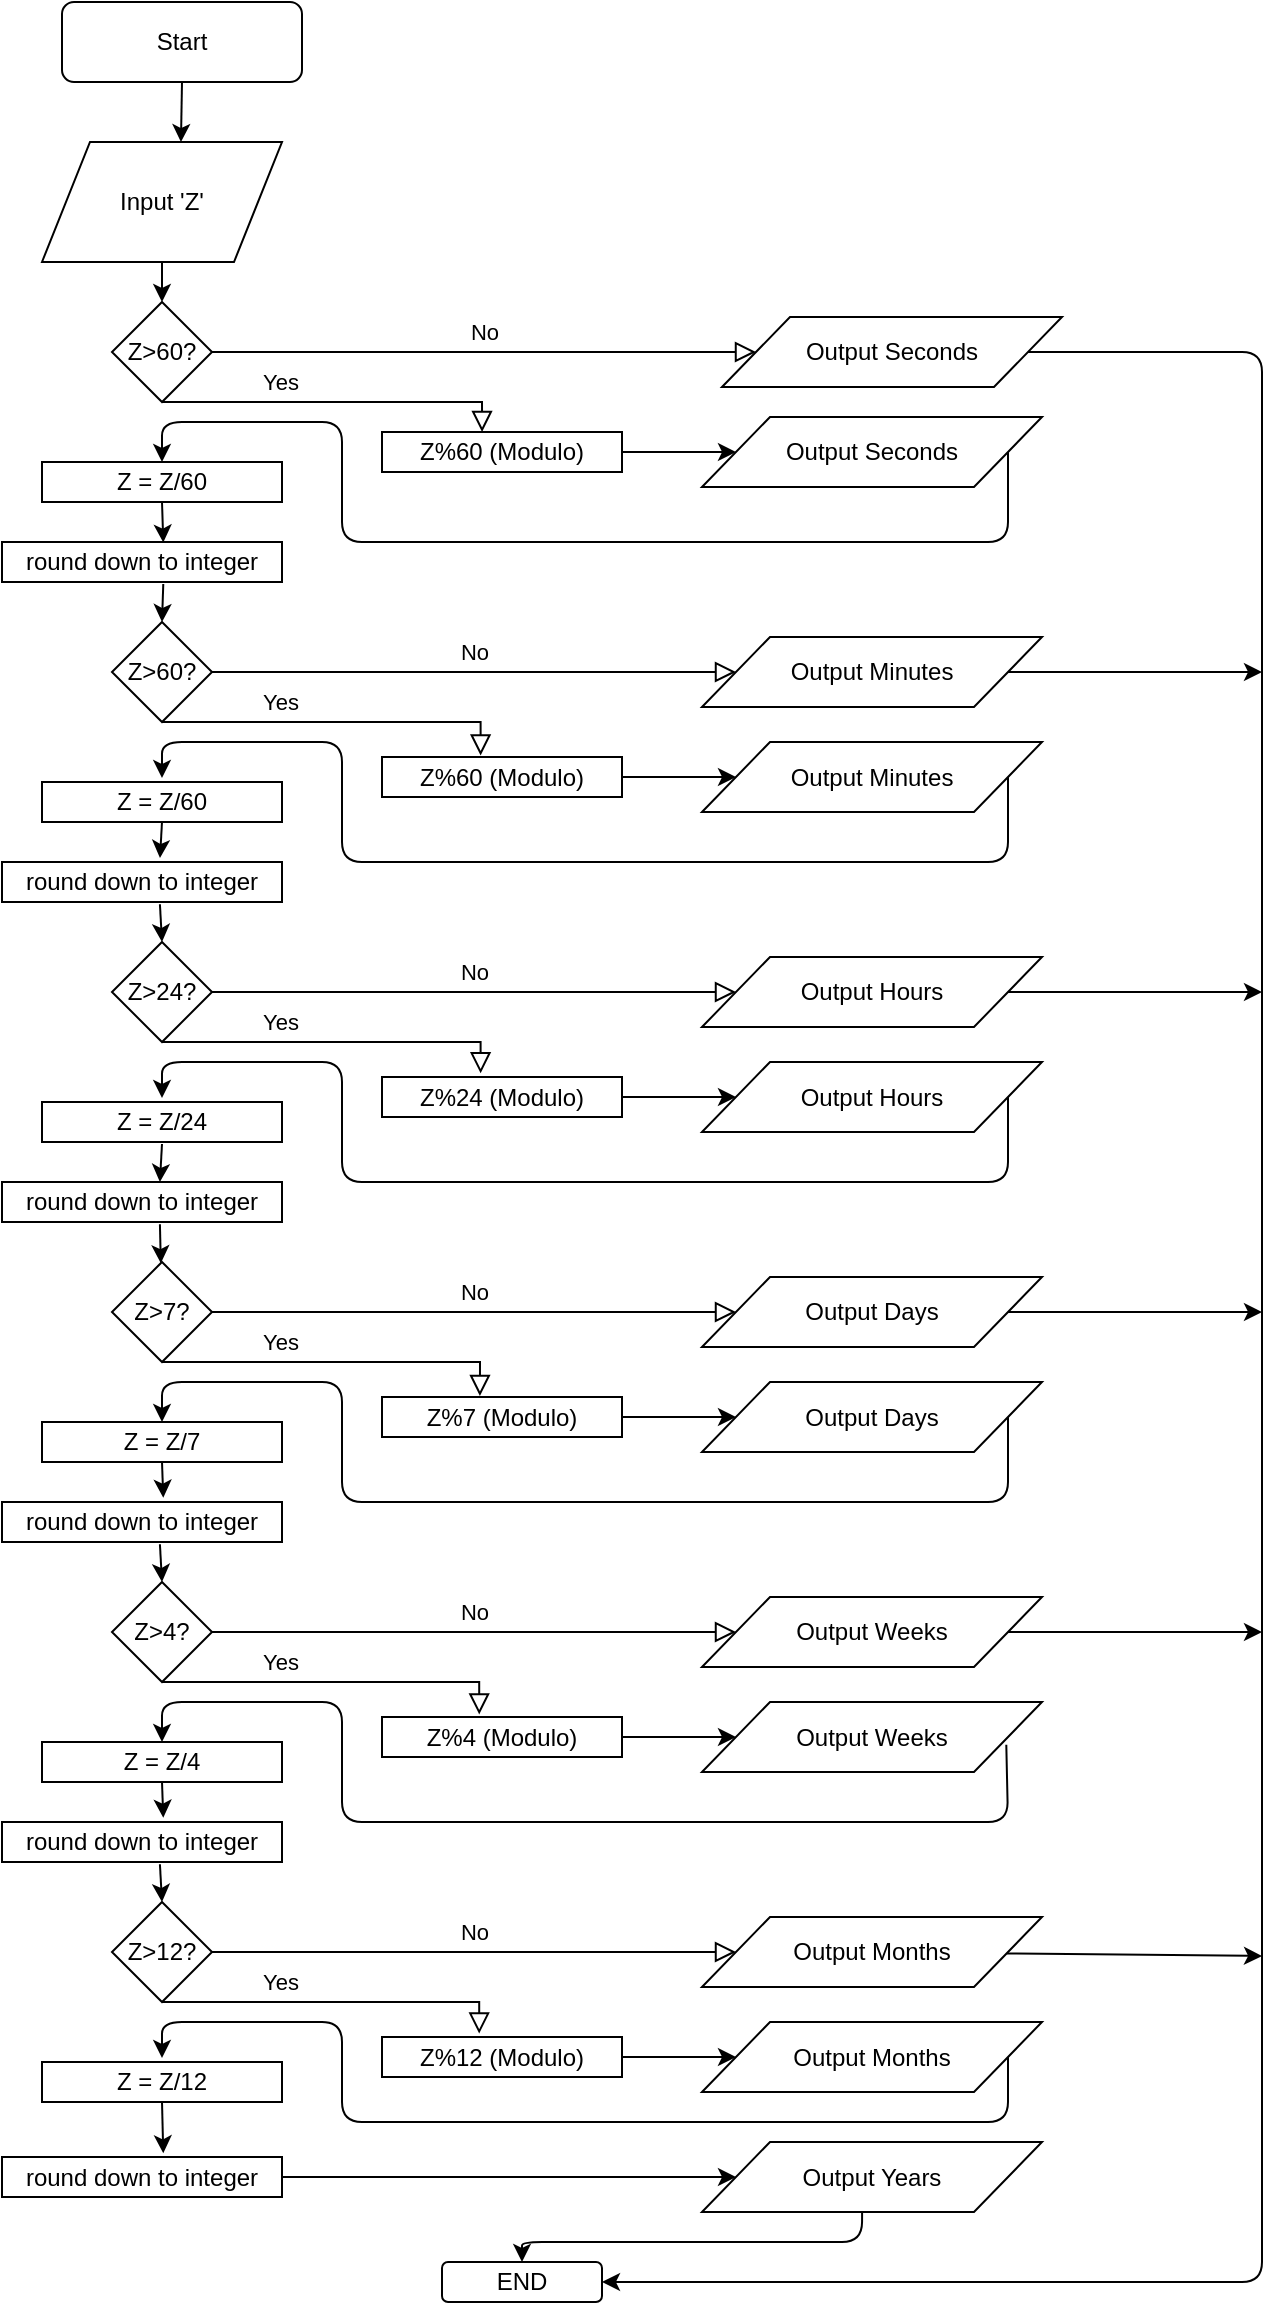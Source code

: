 <mxfile version="13.1.3" type="device"><diagram id="C5RBs43oDa-KdzZeNtuy" name="Page-1"><mxGraphModel dx="712" dy="637" grid="1" gridSize="10" guides="1" tooltips="1" connect="1" arrows="1" fold="1" page="1" pageScale="1" pageWidth="827" pageHeight="1169" math="0" shadow="0"><root><mxCell id="WIyWlLk6GJQsqaUBKTNV-0"/><mxCell id="WIyWlLk6GJQsqaUBKTNV-1" parent="WIyWlLk6GJQsqaUBKTNV-0"/><mxCell id="WIyWlLk6GJQsqaUBKTNV-3" value="Start" style="rounded=1;whiteSpace=wrap;html=1;fontSize=12;glass=0;strokeWidth=1;shadow=0;" parent="WIyWlLk6GJQsqaUBKTNV-1" vertex="1"><mxGeometry x="120" y="10" width="120" height="40" as="geometry"/></mxCell><mxCell id="YqnQ8msq7XzvJthsSd8H-0" value="Input 'Z'" style="shape=parallelogram;perimeter=parallelogramPerimeter;whiteSpace=wrap;html=1;" parent="WIyWlLk6GJQsqaUBKTNV-1" vertex="1"><mxGeometry x="110" y="80" width="120" height="60" as="geometry"/></mxCell><mxCell id="YqnQ8msq7XzvJthsSd8H-1" value="" style="endArrow=classic;html=1;exitX=0.5;exitY=1;exitDx=0;exitDy=0;entryX=0.579;entryY=0;entryDx=0;entryDy=0;entryPerimeter=0;" parent="WIyWlLk6GJQsqaUBKTNV-1" source="WIyWlLk6GJQsqaUBKTNV-3" target="YqnQ8msq7XzvJthsSd8H-0" edge="1"><mxGeometry width="50" height="50" relative="1" as="geometry"><mxPoint x="260" y="300" as="sourcePoint"/><mxPoint x="310" y="250" as="targetPoint"/></mxGeometry></mxCell><mxCell id="YqnQ8msq7XzvJthsSd8H-2" value="Z = Z/60" style="rounded=0;whiteSpace=wrap;html=1;" parent="WIyWlLk6GJQsqaUBKTNV-1" vertex="1"><mxGeometry x="110" y="240" width="120" height="20" as="geometry"/></mxCell><mxCell id="YqnQ8msq7XzvJthsSd8H-8" value="Z&amp;gt;60?" style="rhombus;whiteSpace=wrap;html=1;" parent="WIyWlLk6GJQsqaUBKTNV-1" vertex="1"><mxGeometry x="145" y="160" width="50" height="50" as="geometry"/></mxCell><mxCell id="YqnQ8msq7XzvJthsSd8H-45" value="Z%60 (Modulo)" style="rounded=0;whiteSpace=wrap;html=1;" parent="WIyWlLk6GJQsqaUBKTNV-1" vertex="1"><mxGeometry x="280" y="225" width="120" height="20" as="geometry"/></mxCell><mxCell id="YqnQ8msq7XzvJthsSd8H-48" value="" style="endArrow=classic;html=1;exitX=1;exitY=0.5;exitDx=0;exitDy=0;entryX=0;entryY=0.5;entryDx=0;entryDy=0;" parent="WIyWlLk6GJQsqaUBKTNV-1" source="YqnQ8msq7XzvJthsSd8H-45" target="YqnQ8msq7XzvJthsSd8H-153" edge="1"><mxGeometry width="50" height="50" relative="1" as="geometry"><mxPoint x="260" y="277.5" as="sourcePoint"/><mxPoint x="440" y="227.5" as="targetPoint"/></mxGeometry></mxCell><mxCell id="YqnQ8msq7XzvJthsSd8H-49" value="round down to integer" style="rounded=0;whiteSpace=wrap;html=1;" parent="WIyWlLk6GJQsqaUBKTNV-1" vertex="1"><mxGeometry x="90" y="280" width="140" height="20" as="geometry"/></mxCell><mxCell id="YqnQ8msq7XzvJthsSd8H-50" style="edgeStyle=orthogonalEdgeStyle;rounded=0;orthogonalLoop=1;jettySize=auto;html=1;exitX=0.5;exitY=1;exitDx=0;exitDy=0;" parent="WIyWlLk6GJQsqaUBKTNV-1" source="YqnQ8msq7XzvJthsSd8H-49" target="YqnQ8msq7XzvJthsSd8H-49" edge="1"><mxGeometry relative="1" as="geometry"/></mxCell><mxCell id="YqnQ8msq7XzvJthsSd8H-51" value="" style="endArrow=classic;html=1;exitX=0.5;exitY=1;exitDx=0;exitDy=0;" parent="WIyWlLk6GJQsqaUBKTNV-1" source="YqnQ8msq7XzvJthsSd8H-0" target="YqnQ8msq7XzvJthsSd8H-8" edge="1"><mxGeometry width="50" height="50" relative="1" as="geometry"><mxPoint x="260" y="270" as="sourcePoint"/><mxPoint x="310" y="220" as="targetPoint"/></mxGeometry></mxCell><mxCell id="YqnQ8msq7XzvJthsSd8H-52" value="" style="endArrow=classic;html=1;exitX=0.5;exitY=1;exitDx=0;exitDy=0;entryX=0.576;entryY=0.014;entryDx=0;entryDy=0;entryPerimeter=0;" parent="WIyWlLk6GJQsqaUBKTNV-1" source="YqnQ8msq7XzvJthsSd8H-2" target="YqnQ8msq7XzvJthsSd8H-49" edge="1"><mxGeometry width="50" height="50" relative="1" as="geometry"><mxPoint x="260" y="240" as="sourcePoint"/><mxPoint x="310" y="190" as="targetPoint"/></mxGeometry></mxCell><mxCell id="YqnQ8msq7XzvJthsSd8H-53" value="No" style="edgeStyle=orthogonalEdgeStyle;rounded=0;html=1;jettySize=auto;orthogonalLoop=1;fontSize=11;endArrow=block;endFill=0;endSize=8;strokeWidth=1;shadow=0;labelBackgroundColor=none;exitX=1;exitY=0.5;exitDx=0;exitDy=0;entryX=0;entryY=0.5;entryDx=0;entryDy=0;" parent="WIyWlLk6GJQsqaUBKTNV-1" source="YqnQ8msq7XzvJthsSd8H-8" target="YqnQ8msq7XzvJthsSd8H-150" edge="1"><mxGeometry y="10" relative="1" as="geometry"><mxPoint as="offset"/><mxPoint x="200" y="185" as="sourcePoint"/><mxPoint x="440" y="185" as="targetPoint"/></mxGeometry></mxCell><mxCell id="YqnQ8msq7XzvJthsSd8H-54" value="Z&amp;gt;60?" style="rhombus;whiteSpace=wrap;html=1;" parent="WIyWlLk6GJQsqaUBKTNV-1" vertex="1"><mxGeometry x="145" y="320" width="50" height="50" as="geometry"/></mxCell><mxCell id="YqnQ8msq7XzvJthsSd8H-55" value="" style="endArrow=classic;html=1;exitX=0.576;exitY=1.05;exitDx=0;exitDy=0;exitPerimeter=0;entryX=0.5;entryY=0;entryDx=0;entryDy=0;" parent="WIyWlLk6GJQsqaUBKTNV-1" source="YqnQ8msq7XzvJthsSd8H-49" target="YqnQ8msq7XzvJthsSd8H-54" edge="1"><mxGeometry width="50" height="50" relative="1" as="geometry"><mxPoint x="200" y="480" as="sourcePoint"/><mxPoint x="250" y="430" as="targetPoint"/></mxGeometry></mxCell><mxCell id="YqnQ8msq7XzvJthsSd8H-56" value="Z = Z/60" style="rounded=0;whiteSpace=wrap;html=1;" parent="WIyWlLk6GJQsqaUBKTNV-1" vertex="1"><mxGeometry x="110" y="400" width="120" height="20" as="geometry"/></mxCell><mxCell id="YqnQ8msq7XzvJthsSd8H-61" value="No" style="edgeStyle=orthogonalEdgeStyle;rounded=0;html=1;jettySize=auto;orthogonalLoop=1;fontSize=11;endArrow=block;endFill=0;endSize=8;strokeWidth=1;shadow=0;labelBackgroundColor=none;entryX=0;entryY=0.5;entryDx=0;entryDy=0;exitX=1;exitY=0.5;exitDx=0;exitDy=0;" parent="WIyWlLk6GJQsqaUBKTNV-1" source="YqnQ8msq7XzvJthsSd8H-54" target="YqnQ8msq7XzvJthsSd8H-155" edge="1"><mxGeometry y="10" relative="1" as="geometry"><mxPoint as="offset"/><mxPoint x="200" y="345" as="sourcePoint"/><mxPoint x="440" y="345" as="targetPoint"/></mxGeometry></mxCell><mxCell id="YqnQ8msq7XzvJthsSd8H-67" value="Z%60 (Modulo)" style="rounded=0;whiteSpace=wrap;html=1;" parent="WIyWlLk6GJQsqaUBKTNV-1" vertex="1"><mxGeometry x="280" y="387.5" width="120" height="20" as="geometry"/></mxCell><mxCell id="YqnQ8msq7XzvJthsSd8H-69" value="" style="endArrow=classic;html=1;exitX=1;exitY=0.5;exitDx=0;exitDy=0;entryX=0;entryY=0.5;entryDx=0;entryDy=0;" parent="WIyWlLk6GJQsqaUBKTNV-1" source="YqnQ8msq7XzvJthsSd8H-67" target="YqnQ8msq7XzvJthsSd8H-156" edge="1"><mxGeometry width="50" height="50" relative="1" as="geometry"><mxPoint x="260" y="447.5" as="sourcePoint"/><mxPoint x="440" y="397.5" as="targetPoint"/></mxGeometry></mxCell><mxCell id="YqnQ8msq7XzvJthsSd8H-70" value="Z&amp;gt;24?" style="rhombus;whiteSpace=wrap;html=1;" parent="WIyWlLk6GJQsqaUBKTNV-1" vertex="1"><mxGeometry x="145" y="480" width="50" height="50" as="geometry"/></mxCell><mxCell id="YqnQ8msq7XzvJthsSd8H-71" value="" style="endArrow=classic;html=1;exitX=0.5;exitY=1;exitDx=0;exitDy=0;" parent="WIyWlLk6GJQsqaUBKTNV-1" source="YqnQ8msq7XzvJthsSd8H-56" edge="1"><mxGeometry width="50" height="50" relative="1" as="geometry"><mxPoint x="170" y="430" as="sourcePoint"/><mxPoint x="169" y="438" as="targetPoint"/></mxGeometry></mxCell><mxCell id="YqnQ8msq7XzvJthsSd8H-74" value="No" style="edgeStyle=orthogonalEdgeStyle;rounded=0;html=1;jettySize=auto;orthogonalLoop=1;fontSize=11;endArrow=block;endFill=0;endSize=8;strokeWidth=1;shadow=0;labelBackgroundColor=none;entryX=0;entryY=0.5;entryDx=0;entryDy=0;exitX=1;exitY=0.5;exitDx=0;exitDy=0;" parent="WIyWlLk6GJQsqaUBKTNV-1" source="YqnQ8msq7XzvJthsSd8H-70" target="YqnQ8msq7XzvJthsSd8H-158" edge="1"><mxGeometry y="10" relative="1" as="geometry"><mxPoint as="offset"/><mxPoint x="210" y="505" as="sourcePoint"/><mxPoint x="440" y="505" as="targetPoint"/></mxGeometry></mxCell><mxCell id="YqnQ8msq7XzvJthsSd8H-75" value="Z = Z/24" style="rounded=0;whiteSpace=wrap;html=1;" parent="WIyWlLk6GJQsqaUBKTNV-1" vertex="1"><mxGeometry x="110" y="560" width="120" height="20" as="geometry"/></mxCell><mxCell id="YqnQ8msq7XzvJthsSd8H-80" value="Z%24 (Modulo)" style="rounded=0;whiteSpace=wrap;html=1;" parent="WIyWlLk6GJQsqaUBKTNV-1" vertex="1"><mxGeometry x="280" y="547.5" width="120" height="20" as="geometry"/></mxCell><mxCell id="YqnQ8msq7XzvJthsSd8H-82" value="" style="endArrow=classic;html=1;exitX=1;exitY=0.5;exitDx=0;exitDy=0;entryX=0;entryY=0.5;entryDx=0;entryDy=0;" parent="WIyWlLk6GJQsqaUBKTNV-1" source="YqnQ8msq7XzvJthsSd8H-80" target="YqnQ8msq7XzvJthsSd8H-159" edge="1"><mxGeometry width="50" height="50" relative="1" as="geometry"><mxPoint x="260" y="607.5" as="sourcePoint"/><mxPoint x="440" y="557.5" as="targetPoint"/></mxGeometry></mxCell><mxCell id="YqnQ8msq7XzvJthsSd8H-83" value="Z&amp;gt;7?" style="rhombus;whiteSpace=wrap;html=1;" parent="WIyWlLk6GJQsqaUBKTNV-1" vertex="1"><mxGeometry x="145" y="640" width="50" height="50" as="geometry"/></mxCell><mxCell id="YqnQ8msq7XzvJthsSd8H-84" value="" style="endArrow=classic;html=1;entryX=0.564;entryY=0;entryDx=0;entryDy=0;entryPerimeter=0;" parent="WIyWlLk6GJQsqaUBKTNV-1" target="YqnQ8msq7XzvJthsSd8H-105" edge="1"><mxGeometry width="50" height="50" relative="1" as="geometry"><mxPoint x="170" y="581" as="sourcePoint"/><mxPoint x="170" y="600" as="targetPoint"/></mxGeometry></mxCell><mxCell id="YqnQ8msq7XzvJthsSd8H-86" value="No" style="edgeStyle=orthogonalEdgeStyle;rounded=0;html=1;jettySize=auto;orthogonalLoop=1;fontSize=11;endArrow=block;endFill=0;endSize=8;strokeWidth=1;shadow=0;labelBackgroundColor=none;entryX=0;entryY=0.5;entryDx=0;entryDy=0;exitX=1;exitY=0.5;exitDx=0;exitDy=0;" parent="WIyWlLk6GJQsqaUBKTNV-1" source="YqnQ8msq7XzvJthsSd8H-83" target="YqnQ8msq7XzvJthsSd8H-161" edge="1"><mxGeometry y="10" relative="1" as="geometry"><mxPoint as="offset"/><mxPoint x="210" y="665" as="sourcePoint"/><mxPoint x="440" y="665" as="targetPoint"/></mxGeometry></mxCell><mxCell id="YqnQ8msq7XzvJthsSd8H-87" value="Z = Z/7" style="rounded=0;whiteSpace=wrap;html=1;" parent="WIyWlLk6GJQsqaUBKTNV-1" vertex="1"><mxGeometry x="110" y="720" width="120" height="20" as="geometry"/></mxCell><mxCell id="YqnQ8msq7XzvJthsSd8H-90" value="Z%7 (Modulo)" style="rounded=0;whiteSpace=wrap;html=1;" parent="WIyWlLk6GJQsqaUBKTNV-1" vertex="1"><mxGeometry x="280" y="707.5" width="120" height="20" as="geometry"/></mxCell><mxCell id="YqnQ8msq7XzvJthsSd8H-92" value="" style="endArrow=classic;html=1;exitX=1;exitY=0.5;exitDx=0;exitDy=0;entryX=0;entryY=0.5;entryDx=0;entryDy=0;" parent="WIyWlLk6GJQsqaUBKTNV-1" source="YqnQ8msq7XzvJthsSd8H-90" target="YqnQ8msq7XzvJthsSd8H-162" edge="1"><mxGeometry width="50" height="50" relative="1" as="geometry"><mxPoint x="260" y="767.5" as="sourcePoint"/><mxPoint x="440" y="717.5" as="targetPoint"/></mxGeometry></mxCell><mxCell id="YqnQ8msq7XzvJthsSd8H-93" value="Z&amp;gt;4?" style="rhombus;whiteSpace=wrap;html=1;" parent="WIyWlLk6GJQsqaUBKTNV-1" vertex="1"><mxGeometry x="145" y="800" width="50" height="50" as="geometry"/></mxCell><mxCell id="YqnQ8msq7XzvJthsSd8H-94" value="" style="endArrow=classic;html=1;exitX=0.5;exitY=1;exitDx=0;exitDy=0;entryX=0.576;entryY=-0.107;entryDx=0;entryDy=0;entryPerimeter=0;" parent="WIyWlLk6GJQsqaUBKTNV-1" target="YqnQ8msq7XzvJthsSd8H-107" edge="1"><mxGeometry width="50" height="50" relative="1" as="geometry"><mxPoint x="170" y="740" as="sourcePoint"/><mxPoint x="170" y="750" as="targetPoint"/></mxGeometry></mxCell><mxCell id="YqnQ8msq7XzvJthsSd8H-96" value="No" style="edgeStyle=orthogonalEdgeStyle;rounded=0;html=1;jettySize=auto;orthogonalLoop=1;fontSize=11;endArrow=block;endFill=0;endSize=8;strokeWidth=1;shadow=0;labelBackgroundColor=none;entryX=0;entryY=0.5;entryDx=0;entryDy=0;exitX=1;exitY=0.5;exitDx=0;exitDy=0;" parent="WIyWlLk6GJQsqaUBKTNV-1" source="YqnQ8msq7XzvJthsSd8H-93" target="YqnQ8msq7XzvJthsSd8H-164" edge="1"><mxGeometry y="10" relative="1" as="geometry"><mxPoint as="offset"/><mxPoint x="210" y="825" as="sourcePoint"/><mxPoint x="440" y="825" as="targetPoint"/></mxGeometry></mxCell><mxCell id="YqnQ8msq7XzvJthsSd8H-97" value="Z = Z/4" style="rounded=0;whiteSpace=wrap;html=1;" parent="WIyWlLk6GJQsqaUBKTNV-1" vertex="1"><mxGeometry x="110" y="880" width="120" height="20" as="geometry"/></mxCell><mxCell id="YqnQ8msq7XzvJthsSd8H-100" value="Z%4 (Modulo)" style="rounded=0;whiteSpace=wrap;html=1;" parent="WIyWlLk6GJQsqaUBKTNV-1" vertex="1"><mxGeometry x="280" y="867.5" width="120" height="20" as="geometry"/></mxCell><mxCell id="YqnQ8msq7XzvJthsSd8H-102" value="" style="endArrow=classic;html=1;exitX=1;exitY=0.5;exitDx=0;exitDy=0;entryX=0;entryY=0.5;entryDx=0;entryDy=0;" parent="WIyWlLk6GJQsqaUBKTNV-1" source="YqnQ8msq7XzvJthsSd8H-100" target="YqnQ8msq7XzvJthsSd8H-163" edge="1"><mxGeometry width="50" height="50" relative="1" as="geometry"><mxPoint x="260" y="927.5" as="sourcePoint"/><mxPoint x="440" y="877.5" as="targetPoint"/></mxGeometry></mxCell><mxCell id="YqnQ8msq7XzvJthsSd8H-103" value="round down to integer" style="rounded=0;whiteSpace=wrap;html=1;" parent="WIyWlLk6GJQsqaUBKTNV-1" vertex="1"><mxGeometry x="90" y="440" width="140" height="20" as="geometry"/></mxCell><mxCell id="YqnQ8msq7XzvJthsSd8H-104" value="" style="endArrow=classic;html=1;exitX=0.564;exitY=1.057;exitDx=0;exitDy=0;exitPerimeter=0;entryX=0.5;entryY=0;entryDx=0;entryDy=0;" parent="WIyWlLk6GJQsqaUBKTNV-1" source="YqnQ8msq7XzvJthsSd8H-103" target="YqnQ8msq7XzvJthsSd8H-70" edge="1"><mxGeometry width="50" height="50" relative="1" as="geometry"><mxPoint x="250" y="540" as="sourcePoint"/><mxPoint x="300" y="490" as="targetPoint"/></mxGeometry></mxCell><mxCell id="YqnQ8msq7XzvJthsSd8H-105" value="round down to integer" style="rounded=0;whiteSpace=wrap;html=1;" parent="WIyWlLk6GJQsqaUBKTNV-1" vertex="1"><mxGeometry x="90" y="600" width="140" height="20" as="geometry"/></mxCell><mxCell id="YqnQ8msq7XzvJthsSd8H-106" value="" style="endArrow=classic;html=1;exitX=0.564;exitY=1.057;exitDx=0;exitDy=0;exitPerimeter=0;" parent="WIyWlLk6GJQsqaUBKTNV-1" source="YqnQ8msq7XzvJthsSd8H-105" target="YqnQ8msq7XzvJthsSd8H-83" edge="1"><mxGeometry width="50" height="50" relative="1" as="geometry"><mxPoint x="250" y="700" as="sourcePoint"/><mxPoint x="170" y="640" as="targetPoint"/></mxGeometry></mxCell><mxCell id="YqnQ8msq7XzvJthsSd8H-107" value="round down to integer" style="rounded=0;whiteSpace=wrap;html=1;" parent="WIyWlLk6GJQsqaUBKTNV-1" vertex="1"><mxGeometry x="90" y="760" width="140" height="20" as="geometry"/></mxCell><mxCell id="YqnQ8msq7XzvJthsSd8H-108" value="" style="endArrow=classic;html=1;exitX=0.564;exitY=1.057;exitDx=0;exitDy=0;exitPerimeter=0;entryX=0.5;entryY=0;entryDx=0;entryDy=0;" parent="WIyWlLk6GJQsqaUBKTNV-1" source="YqnQ8msq7XzvJthsSd8H-107" target="YqnQ8msq7XzvJthsSd8H-93" edge="1"><mxGeometry width="50" height="50" relative="1" as="geometry"><mxPoint x="250" y="860" as="sourcePoint"/><mxPoint x="170" y="800" as="targetPoint"/></mxGeometry></mxCell><mxCell id="YqnQ8msq7XzvJthsSd8H-111" value="Z&amp;gt;12?" style="rhombus;whiteSpace=wrap;html=1;" parent="WIyWlLk6GJQsqaUBKTNV-1" vertex="1"><mxGeometry x="145" y="960" width="50" height="50" as="geometry"/></mxCell><mxCell id="YqnQ8msq7XzvJthsSd8H-112" value="" style="endArrow=classic;html=1;exitX=0.5;exitY=1;exitDx=0;exitDy=0;entryX=0.576;entryY=-0.107;entryDx=0;entryDy=0;entryPerimeter=0;" parent="WIyWlLk6GJQsqaUBKTNV-1" target="YqnQ8msq7XzvJthsSd8H-121" edge="1"><mxGeometry width="50" height="50" relative="1" as="geometry"><mxPoint x="170" y="900" as="sourcePoint"/><mxPoint x="170" y="910" as="targetPoint"/></mxGeometry></mxCell><mxCell id="YqnQ8msq7XzvJthsSd8H-114" value="No" style="edgeStyle=orthogonalEdgeStyle;rounded=0;html=1;jettySize=auto;orthogonalLoop=1;fontSize=11;endArrow=block;endFill=0;endSize=8;strokeWidth=1;shadow=0;labelBackgroundColor=none;entryX=0;entryY=0.5;entryDx=0;entryDy=0;exitX=1;exitY=0.5;exitDx=0;exitDy=0;" parent="WIyWlLk6GJQsqaUBKTNV-1" source="YqnQ8msq7XzvJthsSd8H-111" target="YqnQ8msq7XzvJthsSd8H-165" edge="1"><mxGeometry y="10" relative="1" as="geometry"><mxPoint as="offset"/><mxPoint x="210" y="985" as="sourcePoint"/><mxPoint x="440" y="985" as="targetPoint"/></mxGeometry></mxCell><mxCell id="YqnQ8msq7XzvJthsSd8H-115" value="Z = Z/12" style="rounded=0;whiteSpace=wrap;html=1;" parent="WIyWlLk6GJQsqaUBKTNV-1" vertex="1"><mxGeometry x="110" y="1040" width="120" height="20" as="geometry"/></mxCell><mxCell id="YqnQ8msq7XzvJthsSd8H-118" value="Z%12 (Modulo)" style="rounded=0;whiteSpace=wrap;html=1;" parent="WIyWlLk6GJQsqaUBKTNV-1" vertex="1"><mxGeometry x="280" y="1027.5" width="120" height="20" as="geometry"/></mxCell><mxCell id="YqnQ8msq7XzvJthsSd8H-120" value="" style="endArrow=classic;html=1;exitX=1;exitY=0.5;exitDx=0;exitDy=0;entryX=0;entryY=0.5;entryDx=0;entryDy=0;" parent="WIyWlLk6GJQsqaUBKTNV-1" source="YqnQ8msq7XzvJthsSd8H-118" target="YqnQ8msq7XzvJthsSd8H-166" edge="1"><mxGeometry width="50" height="50" relative="1" as="geometry"><mxPoint x="260" y="1087.5" as="sourcePoint"/><mxPoint x="440" y="1037.5" as="targetPoint"/></mxGeometry></mxCell><mxCell id="YqnQ8msq7XzvJthsSd8H-121" value="round down to integer" style="rounded=0;whiteSpace=wrap;html=1;" parent="WIyWlLk6GJQsqaUBKTNV-1" vertex="1"><mxGeometry x="90" y="920" width="140" height="20" as="geometry"/></mxCell><mxCell id="YqnQ8msq7XzvJthsSd8H-122" value="" style="endArrow=classic;html=1;exitX=0.564;exitY=1.057;exitDx=0;exitDy=0;exitPerimeter=0;entryX=0.5;entryY=0;entryDx=0;entryDy=0;" parent="WIyWlLk6GJQsqaUBKTNV-1" source="YqnQ8msq7XzvJthsSd8H-121" target="YqnQ8msq7XzvJthsSd8H-111" edge="1"><mxGeometry width="50" height="50" relative="1" as="geometry"><mxPoint x="250" y="1020" as="sourcePoint"/><mxPoint x="170" y="960" as="targetPoint"/></mxGeometry></mxCell><mxCell id="YqnQ8msq7XzvJthsSd8H-124" value="" style="endArrow=classic;html=1;exitX=0.5;exitY=1;exitDx=0;exitDy=0;entryX=0.576;entryY=-0.093;entryDx=0;entryDy=0;entryPerimeter=0;" parent="WIyWlLk6GJQsqaUBKTNV-1" target="YqnQ8msq7XzvJthsSd8H-133" edge="1"><mxGeometry width="50" height="50" relative="1" as="geometry"><mxPoint x="170" y="1060" as="sourcePoint"/><mxPoint x="170" y="1070" as="targetPoint"/></mxGeometry></mxCell><mxCell id="YqnQ8msq7XzvJthsSd8H-133" value="round down to integer" style="rounded=0;whiteSpace=wrap;html=1;" parent="WIyWlLk6GJQsqaUBKTNV-1" vertex="1"><mxGeometry x="90" y="1087.5" width="140" height="20" as="geometry"/></mxCell><mxCell id="YqnQ8msq7XzvJthsSd8H-134" value="" style="endArrow=classic;html=1;exitX=1;exitY=0.5;exitDx=0;exitDy=0;" parent="WIyWlLk6GJQsqaUBKTNV-1" source="YqnQ8msq7XzvJthsSd8H-133" target="YqnQ8msq7XzvJthsSd8H-167" edge="1"><mxGeometry width="50" height="50" relative="1" as="geometry"><mxPoint x="250" y="1187.5" as="sourcePoint"/><mxPoint x="440" y="1097.5" as="targetPoint"/><Array as="points"/></mxGeometry></mxCell><mxCell id="YqnQ8msq7XzvJthsSd8H-136" value="END" style="rounded=1;whiteSpace=wrap;html=1;" parent="WIyWlLk6GJQsqaUBKTNV-1" vertex="1"><mxGeometry x="310" y="1140" width="80" height="20" as="geometry"/></mxCell><mxCell id="YqnQ8msq7XzvJthsSd8H-137" value="" style="endArrow=classic;html=1;entryX=0.5;entryY=0;entryDx=0;entryDy=0;exitX=0.471;exitY=0.857;exitDx=0;exitDy=0;exitPerimeter=0;" parent="WIyWlLk6GJQsqaUBKTNV-1" source="YqnQ8msq7XzvJthsSd8H-167" target="YqnQ8msq7XzvJthsSd8H-136" edge="1"><mxGeometry width="50" height="50" relative="1" as="geometry"><mxPoint x="520" y="1110" as="sourcePoint"/><mxPoint x="180.64" y="1088.14" as="targetPoint"/><Array as="points"><mxPoint x="520" y="1130"/><mxPoint x="350" y="1130"/></Array></mxGeometry></mxCell><mxCell id="YqnQ8msq7XzvJthsSd8H-138" value="" style="endArrow=classic;html=1;entryX=1;entryY=0.5;entryDx=0;entryDy=0;exitX=1;exitY=0.5;exitDx=0;exitDy=0;" parent="WIyWlLk6GJQsqaUBKTNV-1" source="YqnQ8msq7XzvJthsSd8H-150" target="YqnQ8msq7XzvJthsSd8H-136" edge="1"><mxGeometry width="50" height="50" relative="1" as="geometry"><mxPoint x="750" y="185" as="sourcePoint"/><mxPoint x="200" y="940" as="targetPoint"/><Array as="points"><mxPoint x="720" y="185"/><mxPoint x="720" y="610"/><mxPoint x="720" y="1120"/><mxPoint x="720" y="1150"/></Array></mxGeometry></mxCell><mxCell id="YqnQ8msq7XzvJthsSd8H-141" value="" style="endArrow=classic;html=1;exitX=1;exitY=0.5;exitDx=0;exitDy=0;" parent="WIyWlLk6GJQsqaUBKTNV-1" source="YqnQ8msq7XzvJthsSd8H-155" edge="1"><mxGeometry width="50" height="50" relative="1" as="geometry"><mxPoint x="710" y="344.5" as="sourcePoint"/><mxPoint x="720" y="345" as="targetPoint"/></mxGeometry></mxCell><mxCell id="YqnQ8msq7XzvJthsSd8H-142" value="" style="endArrow=classic;html=1;" parent="WIyWlLk6GJQsqaUBKTNV-1" source="YqnQ8msq7XzvJthsSd8H-158" edge="1"><mxGeometry width="50" height="50" relative="1" as="geometry"><mxPoint x="710" y="504.5" as="sourcePoint"/><mxPoint x="720" y="505" as="targetPoint"/></mxGeometry></mxCell><mxCell id="YqnQ8msq7XzvJthsSd8H-144" value="" style="endArrow=classic;html=1;" parent="WIyWlLk6GJQsqaUBKTNV-1" source="YqnQ8msq7XzvJthsSd8H-161" edge="1"><mxGeometry width="50" height="50" relative="1" as="geometry"><mxPoint x="710" y="664.66" as="sourcePoint"/><mxPoint x="720" y="665" as="targetPoint"/></mxGeometry></mxCell><mxCell id="YqnQ8msq7XzvJthsSd8H-147" value="" style="endArrow=classic;html=1;" parent="WIyWlLk6GJQsqaUBKTNV-1" source="YqnQ8msq7XzvJthsSd8H-164" edge="1"><mxGeometry width="50" height="50" relative="1" as="geometry"><mxPoint x="710" y="824.66" as="sourcePoint"/><mxPoint x="720" y="825" as="targetPoint"/></mxGeometry></mxCell><mxCell id="YqnQ8msq7XzvJthsSd8H-148" value="" style="endArrow=classic;html=1;" parent="WIyWlLk6GJQsqaUBKTNV-1" source="YqnQ8msq7XzvJthsSd8H-165" edge="1"><mxGeometry width="50" height="50" relative="1" as="geometry"><mxPoint x="710" y="987.16" as="sourcePoint"/><mxPoint x="720" y="987" as="targetPoint"/></mxGeometry></mxCell><mxCell id="YqnQ8msq7XzvJthsSd8H-150" value="Output Seconds" style="shape=parallelogram;perimeter=parallelogramPerimeter;whiteSpace=wrap;html=1;" parent="WIyWlLk6GJQsqaUBKTNV-1" vertex="1"><mxGeometry x="450" y="167.5" width="170" height="35" as="geometry"/></mxCell><mxCell id="YqnQ8msq7XzvJthsSd8H-153" value="Output Seconds" style="shape=parallelogram;perimeter=parallelogramPerimeter;whiteSpace=wrap;html=1;" parent="WIyWlLk6GJQsqaUBKTNV-1" vertex="1"><mxGeometry x="440" y="217.5" width="170" height="35" as="geometry"/></mxCell><mxCell id="YqnQ8msq7XzvJthsSd8H-155" value="Output Minutes" style="shape=parallelogram;perimeter=parallelogramPerimeter;whiteSpace=wrap;html=1;" parent="WIyWlLk6GJQsqaUBKTNV-1" vertex="1"><mxGeometry x="440" y="327.5" width="170" height="35" as="geometry"/></mxCell><mxCell id="YqnQ8msq7XzvJthsSd8H-156" value="Output Minutes" style="shape=parallelogram;perimeter=parallelogramPerimeter;whiteSpace=wrap;html=1;" parent="WIyWlLk6GJQsqaUBKTNV-1" vertex="1"><mxGeometry x="440" y="380" width="170" height="35" as="geometry"/></mxCell><mxCell id="YqnQ8msq7XzvJthsSd8H-158" value="Output Hours" style="shape=parallelogram;perimeter=parallelogramPerimeter;whiteSpace=wrap;html=1;" parent="WIyWlLk6GJQsqaUBKTNV-1" vertex="1"><mxGeometry x="440" y="487.5" width="170" height="35" as="geometry"/></mxCell><mxCell id="YqnQ8msq7XzvJthsSd8H-159" value="Output Hours" style="shape=parallelogram;perimeter=parallelogramPerimeter;whiteSpace=wrap;html=1;" parent="WIyWlLk6GJQsqaUBKTNV-1" vertex="1"><mxGeometry x="440" y="540" width="170" height="35" as="geometry"/></mxCell><mxCell id="YqnQ8msq7XzvJthsSd8H-161" value="Output Days" style="shape=parallelogram;perimeter=parallelogramPerimeter;whiteSpace=wrap;html=1;" parent="WIyWlLk6GJQsqaUBKTNV-1" vertex="1"><mxGeometry x="440" y="647.5" width="170" height="35" as="geometry"/></mxCell><mxCell id="YqnQ8msq7XzvJthsSd8H-162" value="Output Days" style="shape=parallelogram;perimeter=parallelogramPerimeter;whiteSpace=wrap;html=1;" parent="WIyWlLk6GJQsqaUBKTNV-1" vertex="1"><mxGeometry x="440" y="700" width="170" height="35" as="geometry"/></mxCell><mxCell id="YqnQ8msq7XzvJthsSd8H-163" value="Output Weeks" style="shape=parallelogram;perimeter=parallelogramPerimeter;whiteSpace=wrap;html=1;" parent="WIyWlLk6GJQsqaUBKTNV-1" vertex="1"><mxGeometry x="440" y="860" width="170" height="35" as="geometry"/></mxCell><mxCell id="YqnQ8msq7XzvJthsSd8H-164" value="Output Weeks" style="shape=parallelogram;perimeter=parallelogramPerimeter;whiteSpace=wrap;html=1;" parent="WIyWlLk6GJQsqaUBKTNV-1" vertex="1"><mxGeometry x="440" y="807.5" width="170" height="35" as="geometry"/></mxCell><mxCell id="YqnQ8msq7XzvJthsSd8H-165" value="Output Months" style="shape=parallelogram;perimeter=parallelogramPerimeter;whiteSpace=wrap;html=1;" parent="WIyWlLk6GJQsqaUBKTNV-1" vertex="1"><mxGeometry x="440" y="967.5" width="170" height="35" as="geometry"/></mxCell><mxCell id="YqnQ8msq7XzvJthsSd8H-166" value="Output Months" style="shape=parallelogram;perimeter=parallelogramPerimeter;whiteSpace=wrap;html=1;" parent="WIyWlLk6GJQsqaUBKTNV-1" vertex="1"><mxGeometry x="440" y="1020" width="170" height="35" as="geometry"/></mxCell><mxCell id="YqnQ8msq7XzvJthsSd8H-167" value="Output Years" style="shape=parallelogram;perimeter=parallelogramPerimeter;whiteSpace=wrap;html=1;" parent="WIyWlLk6GJQsqaUBKTNV-1" vertex="1"><mxGeometry x="440" y="1080" width="170" height="35" as="geometry"/></mxCell><mxCell id="hzR287E_0-903zsJjLZO-7" value="Yes" style="edgeStyle=orthogonalEdgeStyle;rounded=0;html=1;jettySize=auto;orthogonalLoop=1;fontSize=11;endArrow=block;endFill=0;endSize=8;strokeWidth=1;shadow=0;labelBackgroundColor=none;exitX=0.5;exitY=1;exitDx=0;exitDy=0;entryX=0.417;entryY=0;entryDx=0;entryDy=0;entryPerimeter=0;" parent="WIyWlLk6GJQsqaUBKTNV-1" source="YqnQ8msq7XzvJthsSd8H-8" target="YqnQ8msq7XzvJthsSd8H-45" edge="1"><mxGeometry x="-0.33" y="10" relative="1" as="geometry"><mxPoint as="offset"/><mxPoint x="180" y="210" as="sourcePoint"/><mxPoint x="330" y="210" as="targetPoint"/><Array as="points"><mxPoint x="330" y="210"/></Array></mxGeometry></mxCell><mxCell id="hzR287E_0-903zsJjLZO-9" value="" style="endArrow=classic;html=1;exitX=1;exitY=0.5;exitDx=0;exitDy=0;entryX=0.5;entryY=0;entryDx=0;entryDy=0;" parent="WIyWlLk6GJQsqaUBKTNV-1" source="YqnQ8msq7XzvJthsSd8H-153" target="YqnQ8msq7XzvJthsSd8H-2" edge="1"><mxGeometry width="50" height="50" relative="1" as="geometry"><mxPoint x="360" y="340" as="sourcePoint"/><mxPoint x="170" y="220" as="targetPoint"/><Array as="points"><mxPoint x="593" y="280"/><mxPoint x="260" y="280"/><mxPoint x="260" y="220"/><mxPoint x="170" y="220"/></Array></mxGeometry></mxCell><mxCell id="hzR287E_0-903zsJjLZO-10" value="Yes" style="edgeStyle=orthogonalEdgeStyle;rounded=0;html=1;jettySize=auto;orthogonalLoop=1;fontSize=11;endArrow=block;endFill=0;endSize=8;strokeWidth=1;shadow=0;labelBackgroundColor=none;entryX=0.411;entryY=-0.039;entryDx=0;entryDy=0;entryPerimeter=0;" parent="WIyWlLk6GJQsqaUBKTNV-1" target="YqnQ8msq7XzvJthsSd8H-67" edge="1"><mxGeometry x="-0.33" y="10" relative="1" as="geometry"><mxPoint as="offset"/><mxPoint x="170" y="370" as="sourcePoint"/><mxPoint x="330" y="380" as="targetPoint"/><Array as="points"><mxPoint x="329" y="370"/></Array></mxGeometry></mxCell><mxCell id="hzR287E_0-903zsJjLZO-11" value="" style="endArrow=classic;html=1;exitX=1;exitY=0.5;exitDx=0;exitDy=0;" parent="WIyWlLk6GJQsqaUBKTNV-1" source="YqnQ8msq7XzvJthsSd8H-156" edge="1"><mxGeometry width="50" height="50" relative="1" as="geometry"><mxPoint x="593" y="410" as="sourcePoint"/><mxPoint x="170" y="398" as="targetPoint"/><Array as="points"><mxPoint x="593" y="440"/><mxPoint x="260" y="440"/><mxPoint x="260" y="380"/><mxPoint x="170" y="380"/></Array></mxGeometry></mxCell><mxCell id="hzR287E_0-903zsJjLZO-12" value="Yes" style="edgeStyle=orthogonalEdgeStyle;rounded=0;html=1;jettySize=auto;orthogonalLoop=1;fontSize=11;endArrow=block;endFill=0;endSize=8;strokeWidth=1;shadow=0;labelBackgroundColor=none;entryX=0.411;entryY=-0.092;entryDx=0;entryDy=0;entryPerimeter=0;" parent="WIyWlLk6GJQsqaUBKTNV-1" target="YqnQ8msq7XzvJthsSd8H-80" edge="1"><mxGeometry x="-0.33" y="10" relative="1" as="geometry"><mxPoint as="offset"/><mxPoint x="170" y="530" as="sourcePoint"/><mxPoint x="329" y="540" as="targetPoint"/><Array as="points"><mxPoint x="329" y="530"/></Array></mxGeometry></mxCell><mxCell id="hzR287E_0-903zsJjLZO-13" value="" style="endArrow=classic;html=1;exitX=1;exitY=0.5;exitDx=0;exitDy=0;" parent="WIyWlLk6GJQsqaUBKTNV-1" source="YqnQ8msq7XzvJthsSd8H-159" edge="1"><mxGeometry width="50" height="50" relative="1" as="geometry"><mxPoint x="593" y="570" as="sourcePoint"/><mxPoint x="170" y="558" as="targetPoint"/><Array as="points"><mxPoint x="593" y="600"/><mxPoint x="260" y="600"/><mxPoint x="260" y="540"/><mxPoint x="170" y="540"/></Array></mxGeometry></mxCell><mxCell id="hzR287E_0-903zsJjLZO-15" value="Yes" style="edgeStyle=orthogonalEdgeStyle;rounded=0;html=1;jettySize=auto;orthogonalLoop=1;fontSize=11;endArrow=block;endFill=0;endSize=8;strokeWidth=1;shadow=0;labelBackgroundColor=none;entryX=0.408;entryY=-0.025;entryDx=0;entryDy=0;entryPerimeter=0;" parent="WIyWlLk6GJQsqaUBKTNV-1" target="YqnQ8msq7XzvJthsSd8H-90" edge="1"><mxGeometry x="-0.33" y="10" relative="1" as="geometry"><mxPoint as="offset"/><mxPoint x="170" y="690" as="sourcePoint"/><mxPoint x="329" y="700" as="targetPoint"/><Array as="points"><mxPoint x="329" y="690"/></Array></mxGeometry></mxCell><mxCell id="hzR287E_0-903zsJjLZO-16" value="" style="endArrow=classic;html=1;exitX=1;exitY=0.5;exitDx=0;exitDy=0;entryX=0.5;entryY=0;entryDx=0;entryDy=0;" parent="WIyWlLk6GJQsqaUBKTNV-1" source="YqnQ8msq7XzvJthsSd8H-162" target="YqnQ8msq7XzvJthsSd8H-87" edge="1"><mxGeometry width="50" height="50" relative="1" as="geometry"><mxPoint x="593" y="730" as="sourcePoint"/><mxPoint x="170" y="710" as="targetPoint"/><Array as="points"><mxPoint x="593" y="760"/><mxPoint x="260" y="760"/><mxPoint x="260" y="700"/><mxPoint x="170" y="700"/></Array></mxGeometry></mxCell><mxCell id="hzR287E_0-903zsJjLZO-17" value="Yes" style="edgeStyle=orthogonalEdgeStyle;rounded=0;html=1;jettySize=auto;orthogonalLoop=1;fontSize=11;endArrow=block;endFill=0;endSize=8;strokeWidth=1;shadow=0;labelBackgroundColor=none;entryX=0.405;entryY=-0.065;entryDx=0;entryDy=0;entryPerimeter=0;" parent="WIyWlLk6GJQsqaUBKTNV-1" target="YqnQ8msq7XzvJthsSd8H-100" edge="1"><mxGeometry x="-0.33" y="10" relative="1" as="geometry"><mxPoint as="offset"/><mxPoint x="170" y="850" as="sourcePoint"/><mxPoint x="329" y="860" as="targetPoint"/><Array as="points"><mxPoint x="329" y="850"/></Array></mxGeometry></mxCell><mxCell id="hzR287E_0-903zsJjLZO-18" value="" style="endArrow=classic;html=1;exitX=0.895;exitY=0.611;exitDx=0;exitDy=0;exitPerimeter=0;entryX=0.5;entryY=0;entryDx=0;entryDy=0;" parent="WIyWlLk6GJQsqaUBKTNV-1" source="YqnQ8msq7XzvJthsSd8H-163" target="YqnQ8msq7XzvJthsSd8H-97" edge="1"><mxGeometry width="50" height="50" relative="1" as="geometry"><mxPoint x="593" y="890" as="sourcePoint"/><mxPoint x="170" y="870" as="targetPoint"/><Array as="points"><mxPoint x="593" y="920"/><mxPoint x="260" y="920"/><mxPoint x="260" y="860"/><mxPoint x="170" y="860"/></Array></mxGeometry></mxCell><mxCell id="hzR287E_0-903zsJjLZO-19" value="Yes" style="edgeStyle=orthogonalEdgeStyle;rounded=0;html=1;jettySize=auto;orthogonalLoop=1;fontSize=11;endArrow=block;endFill=0;endSize=8;strokeWidth=1;shadow=0;labelBackgroundColor=none;entryX=0.405;entryY=-0.085;entryDx=0;entryDy=0;entryPerimeter=0;" parent="WIyWlLk6GJQsqaUBKTNV-1" target="YqnQ8msq7XzvJthsSd8H-118" edge="1"><mxGeometry x="-0.33" y="10" relative="1" as="geometry"><mxPoint as="offset"/><mxPoint x="170" y="1010" as="sourcePoint"/><mxPoint x="329" y="1020" as="targetPoint"/><Array as="points"><mxPoint x="329" y="1010"/></Array></mxGeometry></mxCell><mxCell id="hzR287E_0-903zsJjLZO-20" value="" style="endArrow=classic;html=1;exitX=1;exitY=0.5;exitDx=0;exitDy=0;" parent="WIyWlLk6GJQsqaUBKTNV-1" source="YqnQ8msq7XzvJthsSd8H-166" edge="1"><mxGeometry width="50" height="50" relative="1" as="geometry"><mxPoint x="593" y="1050" as="sourcePoint"/><mxPoint x="170" y="1038" as="targetPoint"/><Array as="points"><mxPoint x="593" y="1070"/><mxPoint x="430" y="1070"/><mxPoint x="260" y="1070"/><mxPoint x="260" y="1020"/><mxPoint x="170" y="1020"/></Array></mxGeometry></mxCell></root></mxGraphModel></diagram></mxfile>